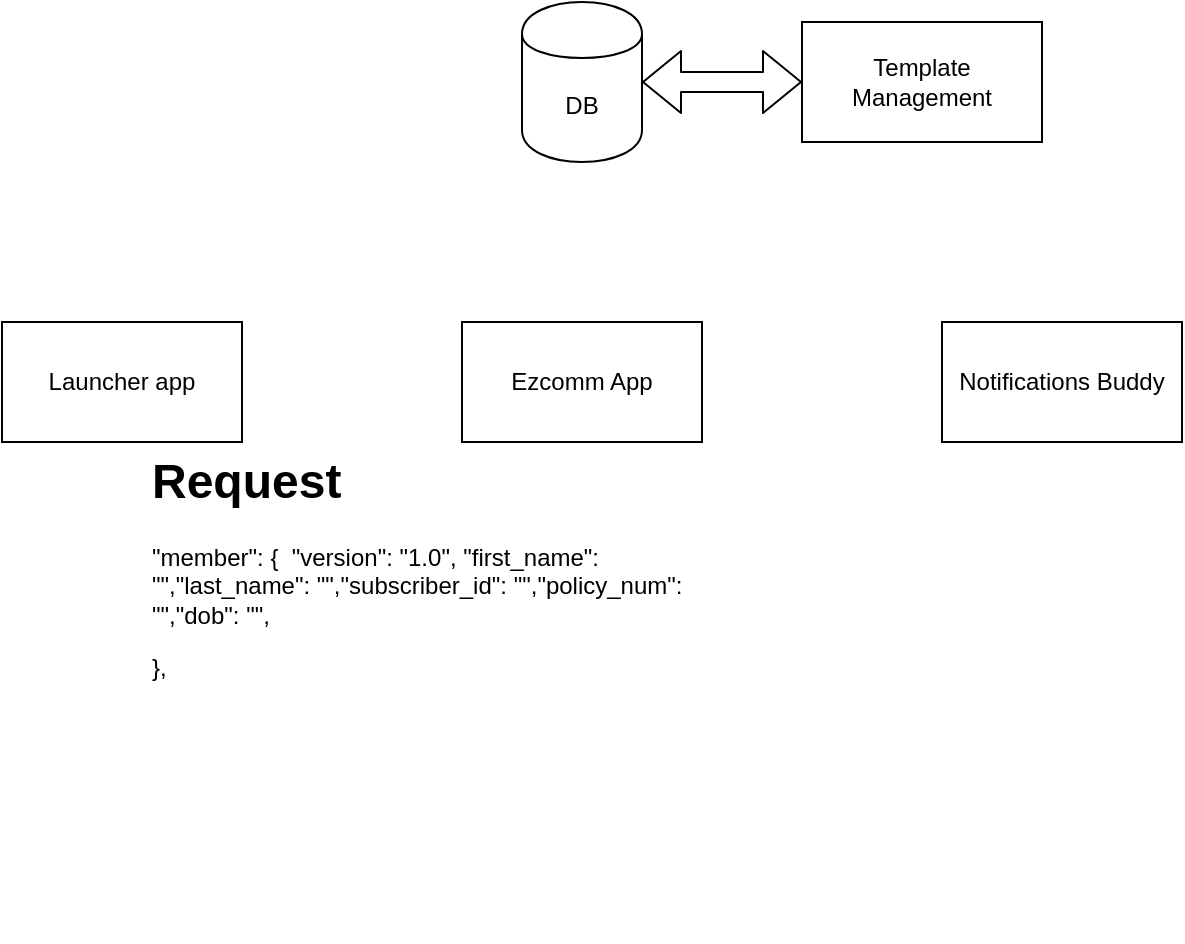 <mxfile version="10.8.4" type="github"><diagram id="bycx6uwMpv0MLM7Y559m" name="Page-1"><mxGraphModel dx="918" dy="496" grid="1" gridSize="10" guides="1" tooltips="1" connect="1" arrows="1" fold="1" page="1" pageScale="1" pageWidth="850" pageHeight="1100" math="0" shadow="0"><root><mxCell id="0"/><mxCell id="1" parent="0"/><mxCell id="obxzxi1gRojDDI1R9STQ-1" value="Launcher app" style="rounded=0;whiteSpace=wrap;html=1;fillColor=#ffffff;" vertex="1" parent="1"><mxGeometry x="60" y="170" width="120" height="60" as="geometry"/></mxCell><mxCell id="obxzxi1gRojDDI1R9STQ-2" value="Ezcomm App" style="rounded=0;whiteSpace=wrap;html=1;fillColor=#ffffff;" vertex="1" parent="1"><mxGeometry x="290" y="170" width="120" height="60" as="geometry"/></mxCell><mxCell id="obxzxi1gRojDDI1R9STQ-4" value="DB" style="shape=cylinder;whiteSpace=wrap;html=1;boundedLbl=1;backgroundOutline=1;fillColor=#ffffff;" vertex="1" parent="1"><mxGeometry x="320" y="10" width="60" height="80" as="geometry"/></mxCell><mxCell id="obxzxi1gRojDDI1R9STQ-5" value="Notifications Buddy" style="rounded=0;whiteSpace=wrap;html=1;fillColor=#ffffff;" vertex="1" parent="1"><mxGeometry x="530" y="170" width="120" height="60" as="geometry"/></mxCell><mxCell id="obxzxi1gRojDDI1R9STQ-6" value="&lt;span&gt;Template Management&lt;/span&gt;" style="rounded=0;whiteSpace=wrap;html=1;fillColor=#ffffff;" vertex="1" parent="1"><mxGeometry x="460" y="20" width="120" height="60" as="geometry"/></mxCell><mxCell id="obxzxi1gRojDDI1R9STQ-7" value="" style="shape=flexArrow;endArrow=classic;startArrow=classic;html=1;entryX=0;entryY=0.5;entryDx=0;entryDy=0;exitX=1;exitY=0.5;exitDx=0;exitDy=0;" edge="1" parent="1" source="obxzxi1gRojDDI1R9STQ-4" target="obxzxi1gRojDDI1R9STQ-6"><mxGeometry width="50" height="50" relative="1" as="geometry"><mxPoint x="60" y="300" as="sourcePoint"/><mxPoint x="110" y="250" as="targetPoint"/></mxGeometry></mxCell><mxCell id="obxzxi1gRojDDI1R9STQ-8" value="&lt;h1&gt;Request&lt;/h1&gt;&lt;p&gt;&quot;member&quot;: {&amp;nbsp;&amp;nbsp;&lt;span&gt;&quot;version&quot;: &quot;1.0&quot;,&amp;nbsp;&lt;/span&gt;&lt;span&gt;&quot;first_name&quot;: &quot;&quot;,&lt;/span&gt;&lt;span&gt;&quot;last_name&quot;: &quot;&quot;,&lt;/span&gt;&lt;span&gt;&quot;subscriber_id&quot;: &quot;&quot;,&lt;/span&gt;&lt;span&gt;&quot;policy_num&quot;: &quot;&quot;,&lt;/span&gt;&lt;span&gt;&quot;dob&quot;: &quot;&quot;,&lt;/span&gt;&lt;/p&gt;&lt;p&gt;},&lt;/p&gt;" style="text;html=1;strokeColor=none;fillColor=none;spacing=5;spacingTop=-20;whiteSpace=wrap;overflow=hidden;rounded=0;" vertex="1" parent="1"><mxGeometry x="130" y="230" width="300" height="250" as="geometry"/></mxCell></root></mxGraphModel></diagram></mxfile>